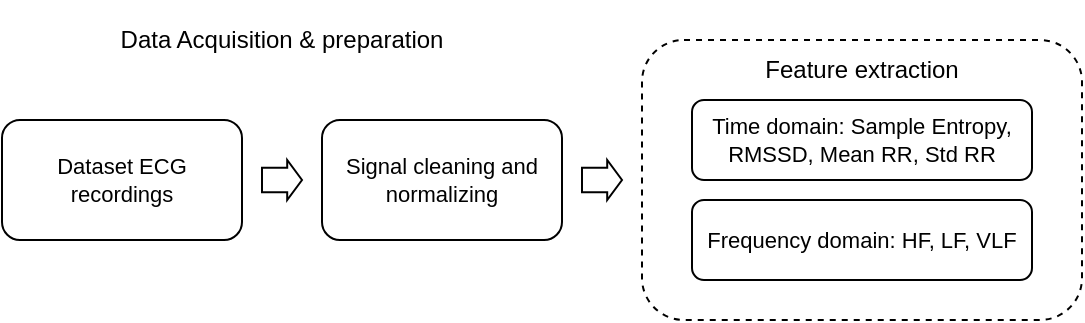 <mxfile version="23.1.7" type="github">
  <diagram name="Page-1" id="T6E8E9UyFM7u3ccwh6Je">
    <mxGraphModel dx="1049" dy="578" grid="1" gridSize="10" guides="1" tooltips="1" connect="1" arrows="1" fold="1" page="1" pageScale="1" pageWidth="850" pageHeight="1100" math="0" shadow="0">
      <root>
        <mxCell id="0" />
        <mxCell id="1" parent="0" />
        <mxCell id="iE3oBkrifCEsQNyjyv8l-1" value="Dataset ECG recordings" style="rounded=1;whiteSpace=wrap;html=1;fontSize=11;" parent="1" vertex="1">
          <mxGeometry x="20" y="130" width="120" height="60" as="geometry" />
        </mxCell>
        <mxCell id="iE3oBkrifCEsQNyjyv8l-2" value="Data Acquisition &amp;amp; preparation" style="text;html=1;align=center;verticalAlign=middle;whiteSpace=wrap;rounded=0;" parent="1" vertex="1">
          <mxGeometry x="60" y="70" width="200" height="40" as="geometry" />
        </mxCell>
        <mxCell id="iE3oBkrifCEsQNyjyv8l-3" value="Signal cleaning and normalizing" style="rounded=1;whiteSpace=wrap;html=1;fontSize=11;" parent="1" vertex="1">
          <mxGeometry x="180" y="130" width="120" height="60" as="geometry" />
        </mxCell>
        <mxCell id="iE3oBkrifCEsQNyjyv8l-4" value="" style="rounded=1;whiteSpace=wrap;html=1;dashed=1;" parent="1" vertex="1">
          <mxGeometry x="340" y="90" width="220" height="140" as="geometry" />
        </mxCell>
        <mxCell id="bEEKKv8_C34YNvQZEIkM-1" value="Time domain: Sample Entropy, RMSSD, Mean RR, Std RR" style="rounded=1;whiteSpace=wrap;html=1;fontSize=11;" vertex="1" parent="1">
          <mxGeometry x="365" y="120" width="170" height="40" as="geometry" />
        </mxCell>
        <mxCell id="bEEKKv8_C34YNvQZEIkM-2" value="Frequency domain: HF, LF, VLF" style="rounded=1;whiteSpace=wrap;html=1;fontSize=11;" vertex="1" parent="1">
          <mxGeometry x="365" y="170" width="170" height="40" as="geometry" />
        </mxCell>
        <mxCell id="bEEKKv8_C34YNvQZEIkM-3" value="Feature extraction" style="text;html=1;align=center;verticalAlign=middle;whiteSpace=wrap;rounded=0;" vertex="1" parent="1">
          <mxGeometry x="400" y="90" width="100" height="30" as="geometry" />
        </mxCell>
        <mxCell id="bEEKKv8_C34YNvQZEIkM-5" value="" style="shape=singleArrow;whiteSpace=wrap;html=1;arrowWidth=0.612;arrowSize=0.37;" vertex="1" parent="1">
          <mxGeometry x="150" y="150" width="20" height="20" as="geometry" />
        </mxCell>
        <mxCell id="bEEKKv8_C34YNvQZEIkM-6" value="" style="shape=singleArrow;whiteSpace=wrap;html=1;arrowWidth=0.612;arrowSize=0.37;" vertex="1" parent="1">
          <mxGeometry x="310" y="150" width="20" height="20" as="geometry" />
        </mxCell>
      </root>
    </mxGraphModel>
  </diagram>
</mxfile>
